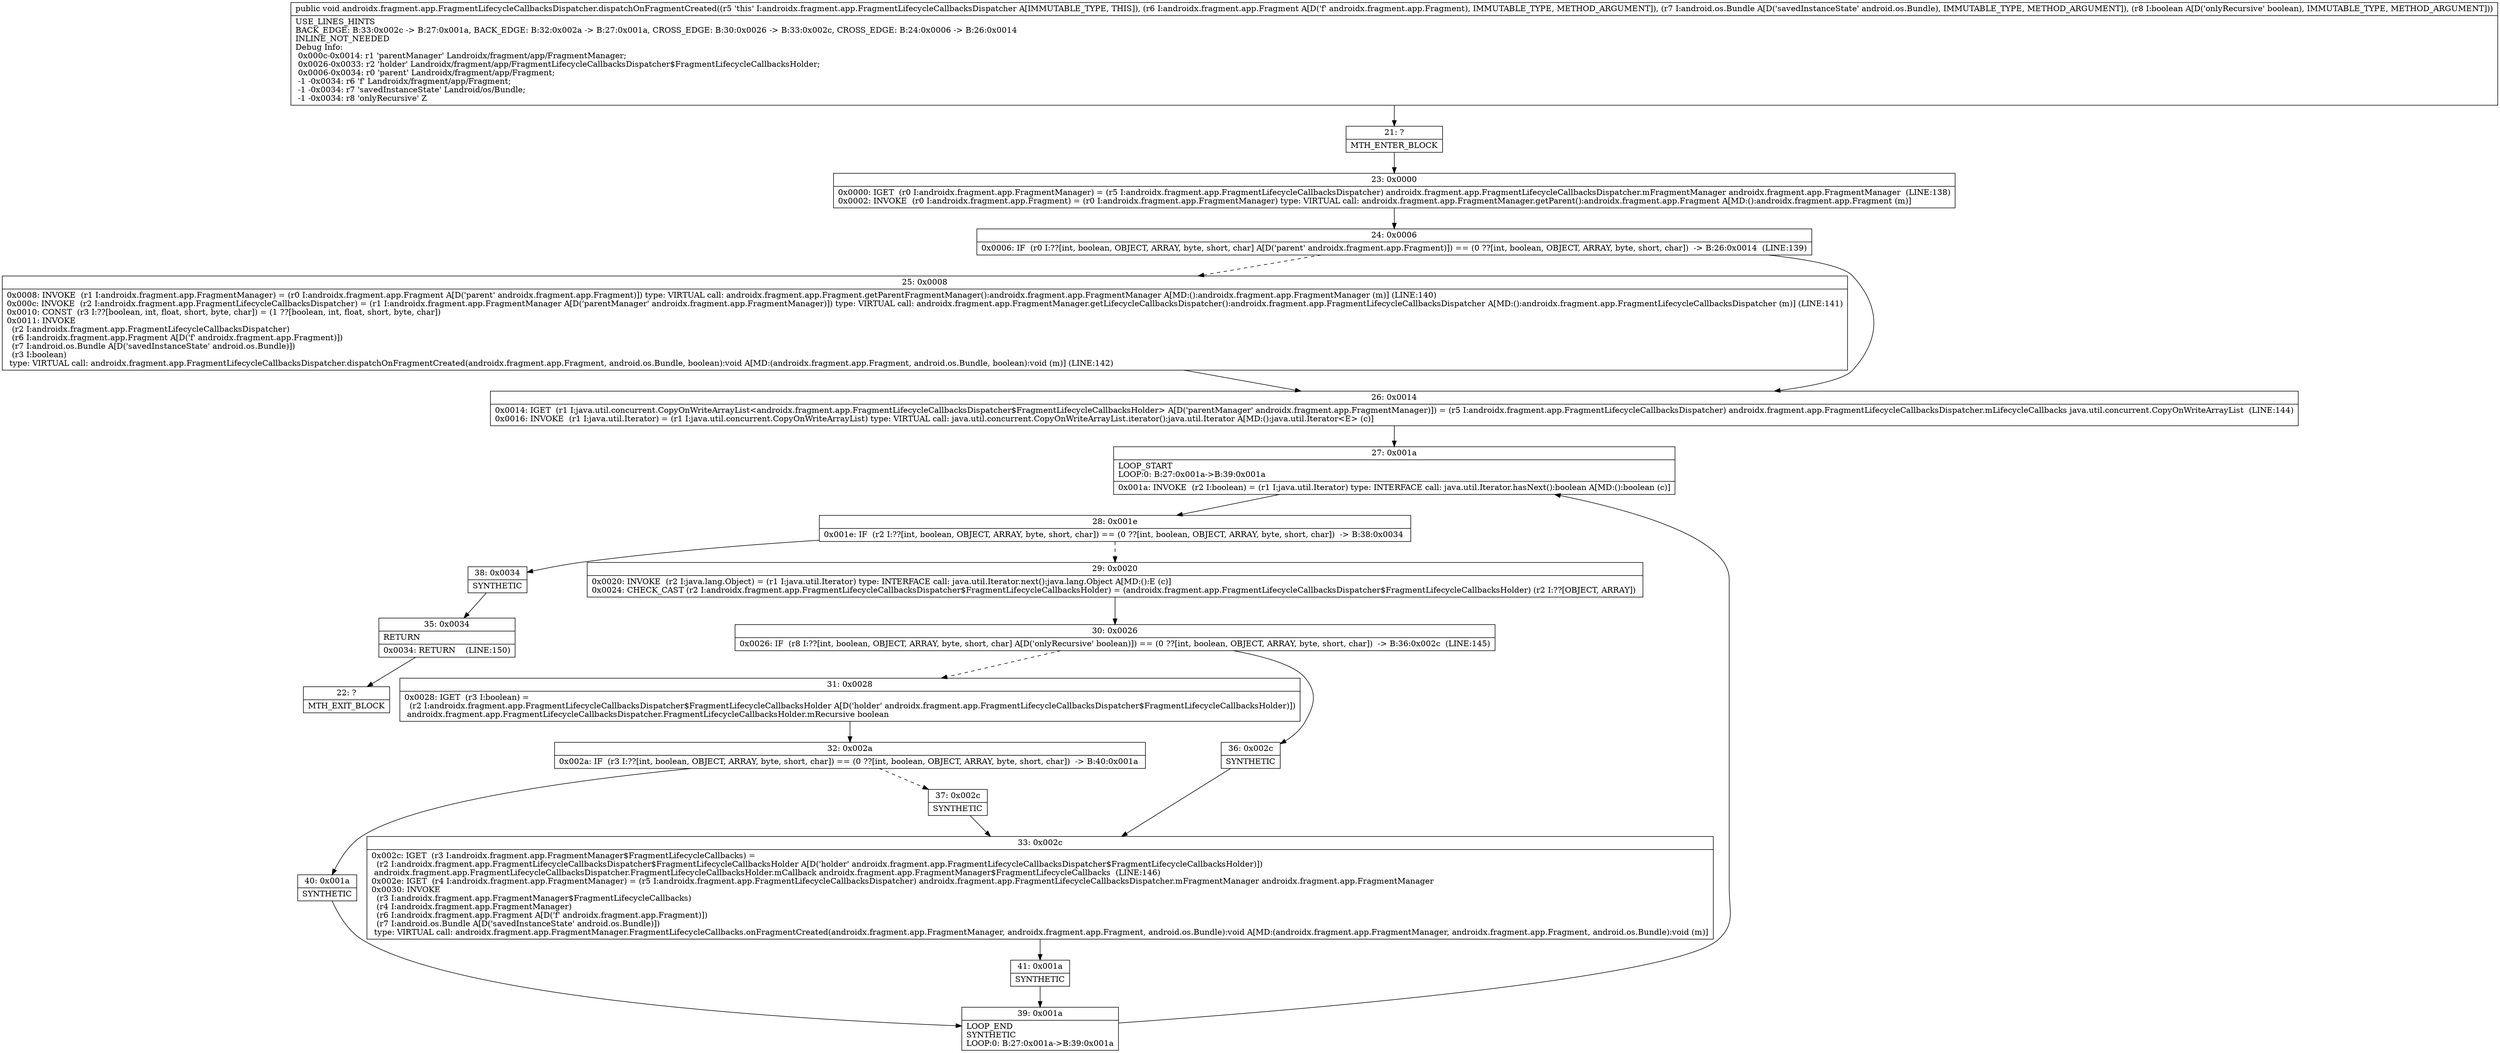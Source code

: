 digraph "CFG forandroidx.fragment.app.FragmentLifecycleCallbacksDispatcher.dispatchOnFragmentCreated(Landroidx\/fragment\/app\/Fragment;Landroid\/os\/Bundle;Z)V" {
Node_21 [shape=record,label="{21\:\ ?|MTH_ENTER_BLOCK\l}"];
Node_23 [shape=record,label="{23\:\ 0x0000|0x0000: IGET  (r0 I:androidx.fragment.app.FragmentManager) = (r5 I:androidx.fragment.app.FragmentLifecycleCallbacksDispatcher) androidx.fragment.app.FragmentLifecycleCallbacksDispatcher.mFragmentManager androidx.fragment.app.FragmentManager  (LINE:138)\l0x0002: INVOKE  (r0 I:androidx.fragment.app.Fragment) = (r0 I:androidx.fragment.app.FragmentManager) type: VIRTUAL call: androidx.fragment.app.FragmentManager.getParent():androidx.fragment.app.Fragment A[MD:():androidx.fragment.app.Fragment (m)]\l}"];
Node_24 [shape=record,label="{24\:\ 0x0006|0x0006: IF  (r0 I:??[int, boolean, OBJECT, ARRAY, byte, short, char] A[D('parent' androidx.fragment.app.Fragment)]) == (0 ??[int, boolean, OBJECT, ARRAY, byte, short, char])  \-\> B:26:0x0014  (LINE:139)\l}"];
Node_25 [shape=record,label="{25\:\ 0x0008|0x0008: INVOKE  (r1 I:androidx.fragment.app.FragmentManager) = (r0 I:androidx.fragment.app.Fragment A[D('parent' androidx.fragment.app.Fragment)]) type: VIRTUAL call: androidx.fragment.app.Fragment.getParentFragmentManager():androidx.fragment.app.FragmentManager A[MD:():androidx.fragment.app.FragmentManager (m)] (LINE:140)\l0x000c: INVOKE  (r2 I:androidx.fragment.app.FragmentLifecycleCallbacksDispatcher) = (r1 I:androidx.fragment.app.FragmentManager A[D('parentManager' androidx.fragment.app.FragmentManager)]) type: VIRTUAL call: androidx.fragment.app.FragmentManager.getLifecycleCallbacksDispatcher():androidx.fragment.app.FragmentLifecycleCallbacksDispatcher A[MD:():androidx.fragment.app.FragmentLifecycleCallbacksDispatcher (m)] (LINE:141)\l0x0010: CONST  (r3 I:??[boolean, int, float, short, byte, char]) = (1 ??[boolean, int, float, short, byte, char]) \l0x0011: INVOKE  \l  (r2 I:androidx.fragment.app.FragmentLifecycleCallbacksDispatcher)\l  (r6 I:androidx.fragment.app.Fragment A[D('f' androidx.fragment.app.Fragment)])\l  (r7 I:android.os.Bundle A[D('savedInstanceState' android.os.Bundle)])\l  (r3 I:boolean)\l type: VIRTUAL call: androidx.fragment.app.FragmentLifecycleCallbacksDispatcher.dispatchOnFragmentCreated(androidx.fragment.app.Fragment, android.os.Bundle, boolean):void A[MD:(androidx.fragment.app.Fragment, android.os.Bundle, boolean):void (m)] (LINE:142)\l}"];
Node_26 [shape=record,label="{26\:\ 0x0014|0x0014: IGET  (r1 I:java.util.concurrent.CopyOnWriteArrayList\<androidx.fragment.app.FragmentLifecycleCallbacksDispatcher$FragmentLifecycleCallbacksHolder\> A[D('parentManager' androidx.fragment.app.FragmentManager)]) = (r5 I:androidx.fragment.app.FragmentLifecycleCallbacksDispatcher) androidx.fragment.app.FragmentLifecycleCallbacksDispatcher.mLifecycleCallbacks java.util.concurrent.CopyOnWriteArrayList  (LINE:144)\l0x0016: INVOKE  (r1 I:java.util.Iterator) = (r1 I:java.util.concurrent.CopyOnWriteArrayList) type: VIRTUAL call: java.util.concurrent.CopyOnWriteArrayList.iterator():java.util.Iterator A[MD:():java.util.Iterator\<E\> (c)]\l}"];
Node_27 [shape=record,label="{27\:\ 0x001a|LOOP_START\lLOOP:0: B:27:0x001a\-\>B:39:0x001a\l|0x001a: INVOKE  (r2 I:boolean) = (r1 I:java.util.Iterator) type: INTERFACE call: java.util.Iterator.hasNext():boolean A[MD:():boolean (c)]\l}"];
Node_28 [shape=record,label="{28\:\ 0x001e|0x001e: IF  (r2 I:??[int, boolean, OBJECT, ARRAY, byte, short, char]) == (0 ??[int, boolean, OBJECT, ARRAY, byte, short, char])  \-\> B:38:0x0034 \l}"];
Node_29 [shape=record,label="{29\:\ 0x0020|0x0020: INVOKE  (r2 I:java.lang.Object) = (r1 I:java.util.Iterator) type: INTERFACE call: java.util.Iterator.next():java.lang.Object A[MD:():E (c)]\l0x0024: CHECK_CAST (r2 I:androidx.fragment.app.FragmentLifecycleCallbacksDispatcher$FragmentLifecycleCallbacksHolder) = (androidx.fragment.app.FragmentLifecycleCallbacksDispatcher$FragmentLifecycleCallbacksHolder) (r2 I:??[OBJECT, ARRAY]) \l}"];
Node_30 [shape=record,label="{30\:\ 0x0026|0x0026: IF  (r8 I:??[int, boolean, OBJECT, ARRAY, byte, short, char] A[D('onlyRecursive' boolean)]) == (0 ??[int, boolean, OBJECT, ARRAY, byte, short, char])  \-\> B:36:0x002c  (LINE:145)\l}"];
Node_31 [shape=record,label="{31\:\ 0x0028|0x0028: IGET  (r3 I:boolean) = \l  (r2 I:androidx.fragment.app.FragmentLifecycleCallbacksDispatcher$FragmentLifecycleCallbacksHolder A[D('holder' androidx.fragment.app.FragmentLifecycleCallbacksDispatcher$FragmentLifecycleCallbacksHolder)])\l androidx.fragment.app.FragmentLifecycleCallbacksDispatcher.FragmentLifecycleCallbacksHolder.mRecursive boolean \l}"];
Node_32 [shape=record,label="{32\:\ 0x002a|0x002a: IF  (r3 I:??[int, boolean, OBJECT, ARRAY, byte, short, char]) == (0 ??[int, boolean, OBJECT, ARRAY, byte, short, char])  \-\> B:40:0x001a \l}"];
Node_37 [shape=record,label="{37\:\ 0x002c|SYNTHETIC\l}"];
Node_33 [shape=record,label="{33\:\ 0x002c|0x002c: IGET  (r3 I:androidx.fragment.app.FragmentManager$FragmentLifecycleCallbacks) = \l  (r2 I:androidx.fragment.app.FragmentLifecycleCallbacksDispatcher$FragmentLifecycleCallbacksHolder A[D('holder' androidx.fragment.app.FragmentLifecycleCallbacksDispatcher$FragmentLifecycleCallbacksHolder)])\l androidx.fragment.app.FragmentLifecycleCallbacksDispatcher.FragmentLifecycleCallbacksHolder.mCallback androidx.fragment.app.FragmentManager$FragmentLifecycleCallbacks  (LINE:146)\l0x002e: IGET  (r4 I:androidx.fragment.app.FragmentManager) = (r5 I:androidx.fragment.app.FragmentLifecycleCallbacksDispatcher) androidx.fragment.app.FragmentLifecycleCallbacksDispatcher.mFragmentManager androidx.fragment.app.FragmentManager \l0x0030: INVOKE  \l  (r3 I:androidx.fragment.app.FragmentManager$FragmentLifecycleCallbacks)\l  (r4 I:androidx.fragment.app.FragmentManager)\l  (r6 I:androidx.fragment.app.Fragment A[D('f' androidx.fragment.app.Fragment)])\l  (r7 I:android.os.Bundle A[D('savedInstanceState' android.os.Bundle)])\l type: VIRTUAL call: androidx.fragment.app.FragmentManager.FragmentLifecycleCallbacks.onFragmentCreated(androidx.fragment.app.FragmentManager, androidx.fragment.app.Fragment, android.os.Bundle):void A[MD:(androidx.fragment.app.FragmentManager, androidx.fragment.app.Fragment, android.os.Bundle):void (m)]\l}"];
Node_41 [shape=record,label="{41\:\ 0x001a|SYNTHETIC\l}"];
Node_39 [shape=record,label="{39\:\ 0x001a|LOOP_END\lSYNTHETIC\lLOOP:0: B:27:0x001a\-\>B:39:0x001a\l}"];
Node_40 [shape=record,label="{40\:\ 0x001a|SYNTHETIC\l}"];
Node_36 [shape=record,label="{36\:\ 0x002c|SYNTHETIC\l}"];
Node_38 [shape=record,label="{38\:\ 0x0034|SYNTHETIC\l}"];
Node_35 [shape=record,label="{35\:\ 0x0034|RETURN\l|0x0034: RETURN    (LINE:150)\l}"];
Node_22 [shape=record,label="{22\:\ ?|MTH_EXIT_BLOCK\l}"];
MethodNode[shape=record,label="{public void androidx.fragment.app.FragmentLifecycleCallbacksDispatcher.dispatchOnFragmentCreated((r5 'this' I:androidx.fragment.app.FragmentLifecycleCallbacksDispatcher A[IMMUTABLE_TYPE, THIS]), (r6 I:androidx.fragment.app.Fragment A[D('f' androidx.fragment.app.Fragment), IMMUTABLE_TYPE, METHOD_ARGUMENT]), (r7 I:android.os.Bundle A[D('savedInstanceState' android.os.Bundle), IMMUTABLE_TYPE, METHOD_ARGUMENT]), (r8 I:boolean A[D('onlyRecursive' boolean), IMMUTABLE_TYPE, METHOD_ARGUMENT]))  | USE_LINES_HINTS\lBACK_EDGE: B:33:0x002c \-\> B:27:0x001a, BACK_EDGE: B:32:0x002a \-\> B:27:0x001a, CROSS_EDGE: B:30:0x0026 \-\> B:33:0x002c, CROSS_EDGE: B:24:0x0006 \-\> B:26:0x0014\lINLINE_NOT_NEEDED\lDebug Info:\l  0x000c\-0x0014: r1 'parentManager' Landroidx\/fragment\/app\/FragmentManager;\l  0x0026\-0x0033: r2 'holder' Landroidx\/fragment\/app\/FragmentLifecycleCallbacksDispatcher$FragmentLifecycleCallbacksHolder;\l  0x0006\-0x0034: r0 'parent' Landroidx\/fragment\/app\/Fragment;\l  \-1 \-0x0034: r6 'f' Landroidx\/fragment\/app\/Fragment;\l  \-1 \-0x0034: r7 'savedInstanceState' Landroid\/os\/Bundle;\l  \-1 \-0x0034: r8 'onlyRecursive' Z\l}"];
MethodNode -> Node_21;Node_21 -> Node_23;
Node_23 -> Node_24;
Node_24 -> Node_25[style=dashed];
Node_24 -> Node_26;
Node_25 -> Node_26;
Node_26 -> Node_27;
Node_27 -> Node_28;
Node_28 -> Node_29[style=dashed];
Node_28 -> Node_38;
Node_29 -> Node_30;
Node_30 -> Node_31[style=dashed];
Node_30 -> Node_36;
Node_31 -> Node_32;
Node_32 -> Node_37[style=dashed];
Node_32 -> Node_40;
Node_37 -> Node_33;
Node_33 -> Node_41;
Node_41 -> Node_39;
Node_39 -> Node_27;
Node_40 -> Node_39;
Node_36 -> Node_33;
Node_38 -> Node_35;
Node_35 -> Node_22;
}


